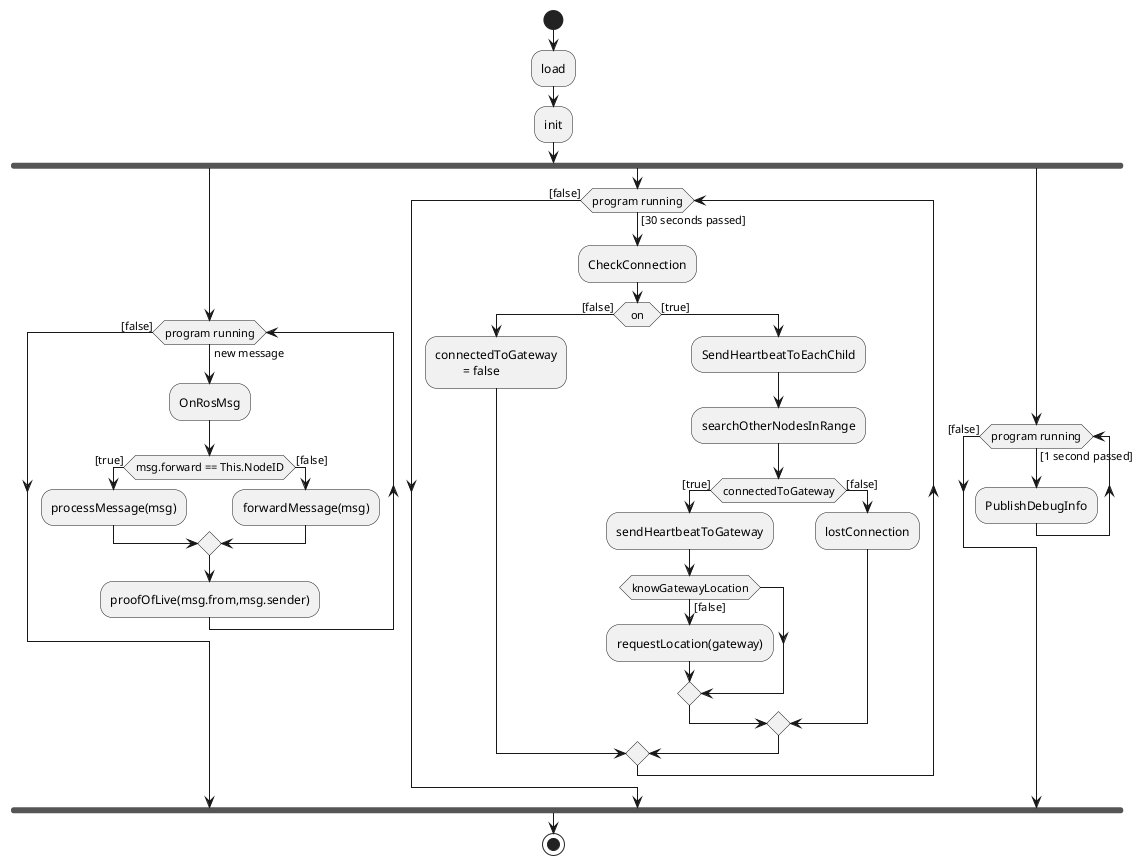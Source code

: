 @startuml
|MeshComponent|
start
:load;
:init;
fork 
	while (program running) is (new message)
	:OnRosMsg;
    if(msg.forward == This.NodeID) then([true])
    	:processMessage(msg);
    else([false])
    	:forwardMessage(msg);
	endif
	:proofOfLive(msg.from,msg.sender);
    endwhile ([false])
fork again
	while (program running) is ([30 seconds passed])
	:CheckConnection;
    if(on) then ([false])
    :connectedToGateway\n\t = false;
    else ([true])
    :SendHeartbeatToEachChild;
    :searchOtherNodesInRange;
    if(connectedToGateway) then([true])
    :sendHeartbeatToGateway;
    	if(knowGatewayLocation) then ([false])
        :requestLocation(gateway);
        endif
    else ([false])
    :lostConnection;
    endif
    endif
    endwhile ([false])
fork again
	while (program running) is ([1 second passed])
	:PublishDebugInfo;
    endwhile ([false]) 
end fork 
stop
@enduml